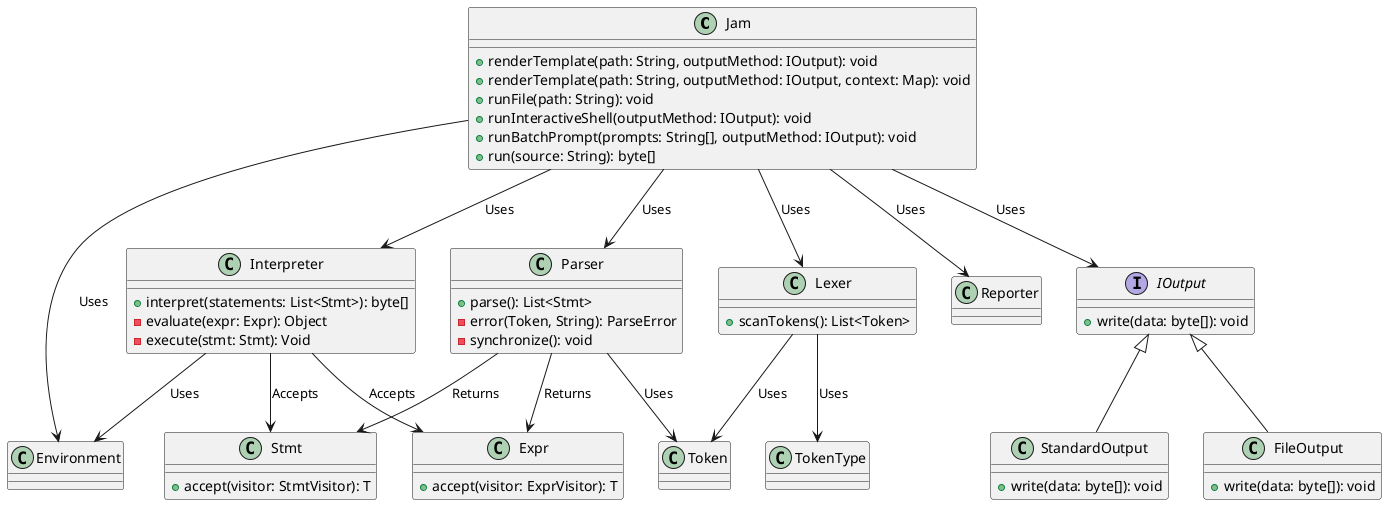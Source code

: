 @startuml

class Jam {
  +renderTemplate(path: String, outputMethod: IOutput): void
  +renderTemplate(path: String, outputMethod: IOutput, context: Map): void
  +runFile(path: String): void
  +runInteractiveShell(outputMethod: IOutput): void
  +runBatchPrompt(prompts: String[], outputMethod: IOutput): void
  +run(source: String): byte[]
}

class Environment {
}

class Reporter {
}

class Lexer {
  +scanTokens(): List<Token>
}

class Parser {
  +parse(): List<Stmt>
  -error(Token, String): ParseError
  -synchronize(): void
}

class Interpreter {
  +interpret(statements: List<Stmt>): byte[]
  -evaluate(expr: Expr): Object
  -execute(stmt: Stmt): Void
}

class Token {
}

class TokenType {
}

class Stmt {
  +accept(visitor: StmtVisitor): T
}

class Expr {
  +accept(visitor: ExprVisitor): T
}

interface IOutput {
  +write(data: byte[]): void
}

class FileOutput {
  +write(data: byte[]): void
}

class StandardOutput {
  +write(data: byte[]): void
}

Jam --> Lexer       : Uses
Jam --> Parser      : Uses
Jam --> Interpreter : Uses
Jam --> Environment : Uses
Jam --> Reporter    : Uses
Jam --> IOutput     : Uses

Lexer --> Token : Uses
Lexer --> TokenType : Uses

Parser --> Token : Uses
Parser --> Stmt  : Returns
Parser --> Expr  : Returns

Interpreter --> Stmt : Accepts
Interpreter --> Expr : Accepts
Interpreter --> Environment : Uses

IOutput <|-- FileOutput
IOutput <|-- StandardOutput

@enduml
